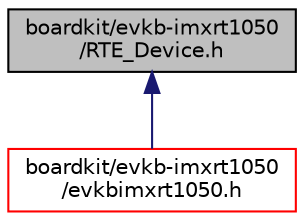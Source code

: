 digraph "boardkit/evkb-imxrt1050/RTE_Device.h"
{
  edge [fontname="Helvetica",fontsize="10",labelfontname="Helvetica",labelfontsize="10"];
  node [fontname="Helvetica",fontsize="10",shape=record];
  Node1 [label="boardkit/evkb-imxrt1050\l/RTE_Device.h",height=0.2,width=0.4,color="black", fillcolor="grey75", style="filled", fontcolor="black"];
  Node1 -> Node2 [dir="back",color="midnightblue",fontsize="10",style="solid",fontname="Helvetica"];
  Node2 [label="boardkit/evkb-imxrt1050\l/evkbimxrt1050.h",height=0.2,width=0.4,color="red", fillcolor="white", style="filled",URL="$evkbimxrt1050_8h.html",tooltip="The evkbimxrt1050.h file defines GPIO pin mappings for evkbimxrt1050 board. "];
}
